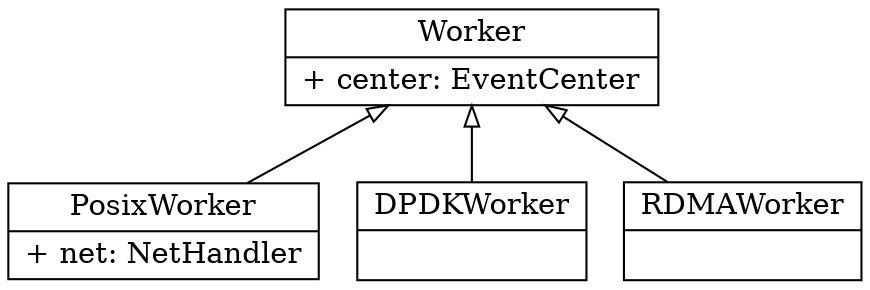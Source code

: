 digraph G {
    node[shape=record]
    edge[dir=back, arrowtail=empty]

    base[label="{Worker|+ center: EventCenter\l}"]
    da[label="{PosixWorker|+ net: NetHandler\l}"]
    db[label="{DPDKWorker|\l}"]
    dc[label="{RDMAWorker|\l}"]

	base->da
	base->db
	base->dc
}
